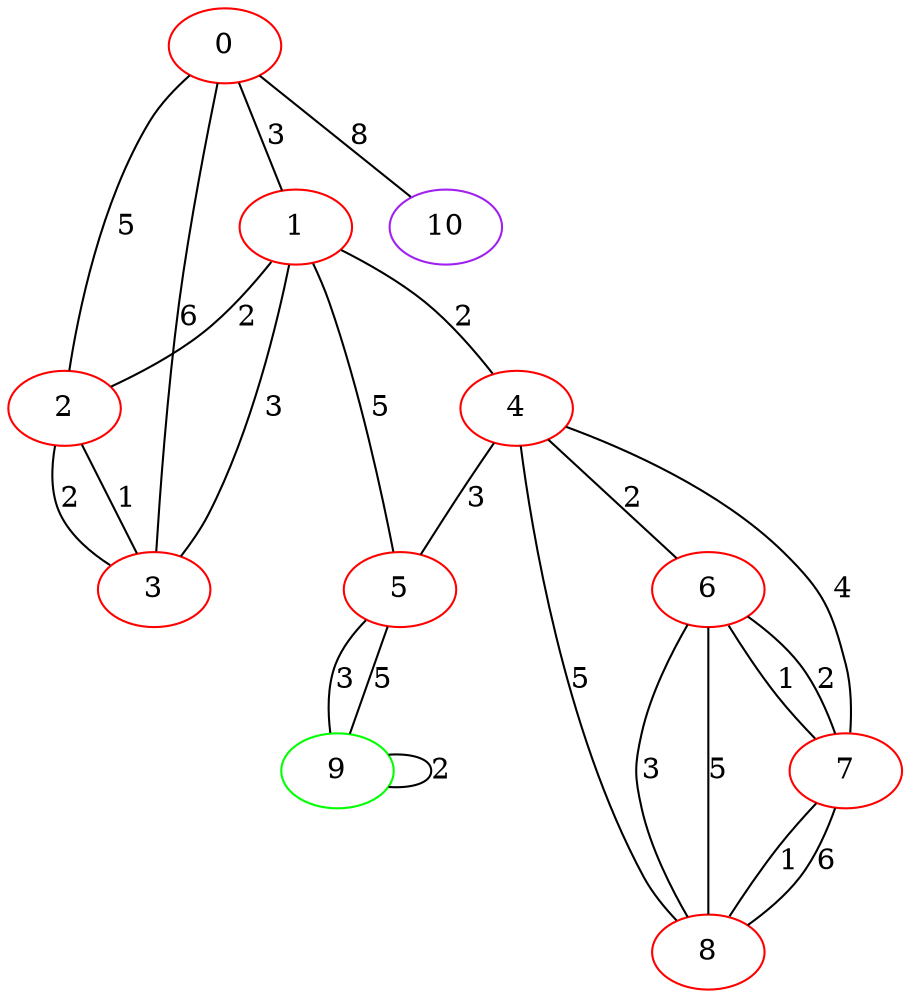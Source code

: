 graph "" {
0 [color=red, weight=1];
1 [color=red, weight=1];
2 [color=red, weight=1];
3 [color=red, weight=1];
4 [color=red, weight=1];
5 [color=red, weight=1];
6 [color=red, weight=1];
7 [color=red, weight=1];
8 [color=red, weight=1];
9 [color=green, weight=2];
10 [color=purple, weight=4];
0 -- 1  [key=0, label=3];
0 -- 2  [key=0, label=5];
0 -- 3  [key=0, label=6];
0 -- 10  [key=0, label=8];
1 -- 2  [key=0, label=2];
1 -- 3  [key=0, label=3];
1 -- 4  [key=0, label=2];
1 -- 5  [key=0, label=5];
2 -- 3  [key=0, label=2];
2 -- 3  [key=1, label=1];
4 -- 8  [key=0, label=5];
4 -- 5  [key=0, label=3];
4 -- 6  [key=0, label=2];
4 -- 7  [key=0, label=4];
5 -- 9  [key=0, label=3];
5 -- 9  [key=1, label=5];
6 -- 8  [key=0, label=3];
6 -- 8  [key=1, label=5];
6 -- 7  [key=0, label=2];
6 -- 7  [key=1, label=1];
7 -- 8  [key=0, label=1];
7 -- 8  [key=1, label=6];
9 -- 9  [key=0, label=2];
}
